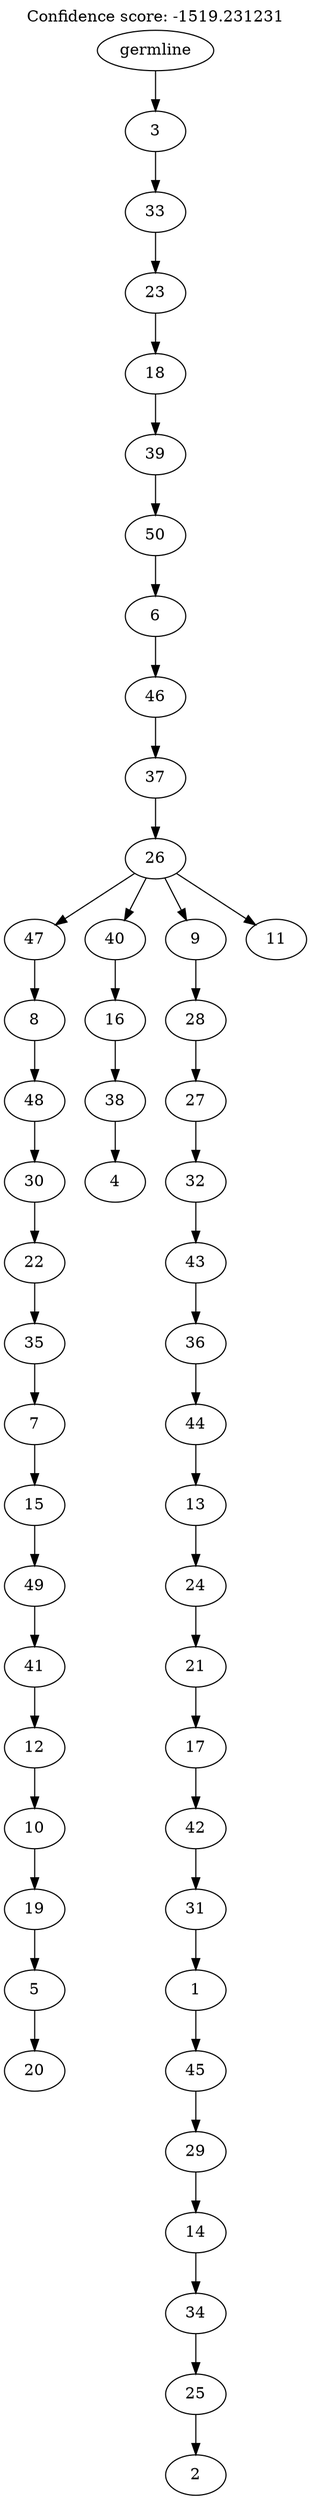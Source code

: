 digraph g {
	"48" -> "49";
	"49" [label="20"];
	"47" -> "48";
	"48" [label="5"];
	"46" -> "47";
	"47" [label="19"];
	"45" -> "46";
	"46" [label="10"];
	"44" -> "45";
	"45" [label="12"];
	"43" -> "44";
	"44" [label="41"];
	"42" -> "43";
	"43" [label="49"];
	"41" -> "42";
	"42" [label="15"];
	"40" -> "41";
	"41" [label="7"];
	"39" -> "40";
	"40" [label="35"];
	"38" -> "39";
	"39" [label="22"];
	"37" -> "38";
	"38" [label="30"];
	"36" -> "37";
	"37" [label="48"];
	"35" -> "36";
	"36" [label="8"];
	"33" -> "34";
	"34" [label="4"];
	"32" -> "33";
	"33" [label="38"];
	"31" -> "32";
	"32" [label="16"];
	"29" -> "30";
	"30" [label="2"];
	"28" -> "29";
	"29" [label="25"];
	"27" -> "28";
	"28" [label="34"];
	"26" -> "27";
	"27" [label="14"];
	"25" -> "26";
	"26" [label="29"];
	"24" -> "25";
	"25" [label="45"];
	"23" -> "24";
	"24" [label="1"];
	"22" -> "23";
	"23" [label="31"];
	"21" -> "22";
	"22" [label="42"];
	"20" -> "21";
	"21" [label="17"];
	"19" -> "20";
	"20" [label="21"];
	"18" -> "19";
	"19" [label="24"];
	"17" -> "18";
	"18" [label="13"];
	"16" -> "17";
	"17" [label="44"];
	"15" -> "16";
	"16" [label="36"];
	"14" -> "15";
	"15" [label="43"];
	"13" -> "14";
	"14" [label="32"];
	"12" -> "13";
	"13" [label="27"];
	"11" -> "12";
	"12" [label="28"];
	"10" -> "11";
	"11" [label="9"];
	"10" -> "31";
	"31" [label="40"];
	"10" -> "35";
	"35" [label="47"];
	"10" -> "50";
	"50" [label="11"];
	"9" -> "10";
	"10" [label="26"];
	"8" -> "9";
	"9" [label="37"];
	"7" -> "8";
	"8" [label="46"];
	"6" -> "7";
	"7" [label="6"];
	"5" -> "6";
	"6" [label="50"];
	"4" -> "5";
	"5" [label="39"];
	"3" -> "4";
	"4" [label="18"];
	"2" -> "3";
	"3" [label="23"];
	"1" -> "2";
	"2" [label="33"];
	"0" -> "1";
	"1" [label="3"];
	"0" [label="germline"];
	labelloc="t";
	label="Confidence score: -1519.231231";
}
